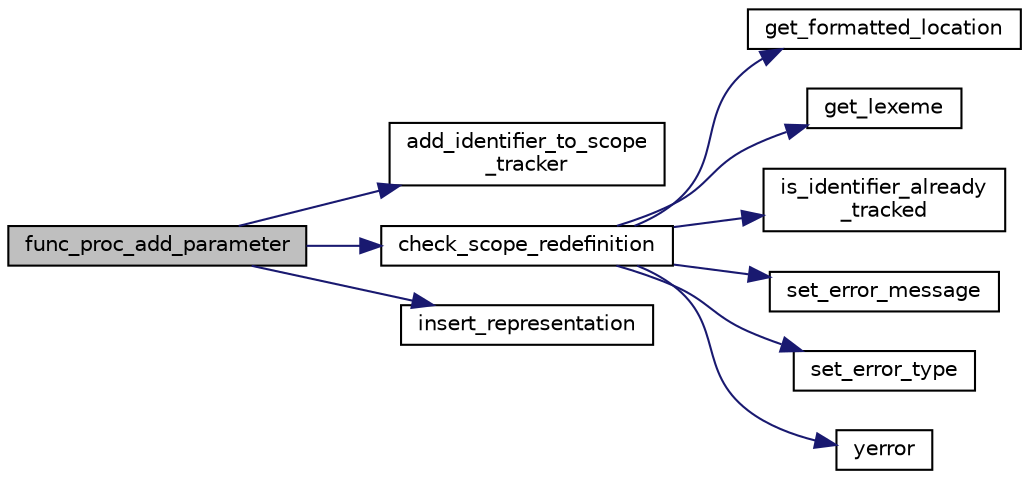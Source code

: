 digraph "func_proc_add_parameter"
{
 // LATEX_PDF_SIZE
  edge [fontname="Helvetica",fontsize="10",labelfontname="Helvetica",labelfontsize="10"];
  node [fontname="Helvetica",fontsize="10",shape=record];
  rankdir="LR";
  Node1 [label="func_proc_add_parameter",height=0.2,width=0.4,color="black", fillcolor="grey75", style="filled", fontcolor="black",tooltip="Adds a parameter to the current function or procedure context."];
  Node1 -> Node2 [color="midnightblue",fontsize="10",style="solid",fontname="Helvetica"];
  Node2 [label="add_identifier_to_scope\l_tracker",height=0.2,width=0.4,color="black", fillcolor="white", style="filled",URL="$dd/d4a/scope__tracker_8c.html#a0b1a199870543c55748b4cc89a4faabd",tooltip=" "];
  Node1 -> Node3 [color="midnightblue",fontsize="10",style="solid",fontname="Helvetica"];
  Node3 [label="check_scope_redefinition",height=0.2,width=0.4,color="black", fillcolor="white", style="filled",URL="$d6/da5/scope__validation_8c.html#a01d2012cbc4acbf0920f4060463c2c83",tooltip="Checks if a scope entity has been redefined."];
  Node3 -> Node4 [color="midnightblue",fontsize="10",style="solid",fontname="Helvetica"];
  Node4 [label="get_formatted_location",height=0.2,width=0.4,color="black", fillcolor="white", style="filled",URL="$d0/d15/errors_8c.html#a68d1ccae372534af850e06d48b45d638",tooltip="Returns a formatted string containing the current file, line, and column."];
  Node3 -> Node5 [color="midnightblue",fontsize="10",style="solid",fontname="Helvetica"];
  Node5 [label="get_lexeme",height=0.2,width=0.4,color="black", fillcolor="white", style="filled",URL="$d0/d92/lexeme__table_8c.html#ab176cfe8b410c1f87237ed115a0d8df4",tooltip="Retrieves the lexeme at the given index."];
  Node3 -> Node6 [color="midnightblue",fontsize="10",style="solid",fontname="Helvetica"];
  Node6 [label="is_identifier_already\l_tracked",height=0.2,width=0.4,color="black", fillcolor="white", style="filled",URL="$dd/d4a/scope__tracker_8c.html#ab2d26b3fe57f6f284f4c31afb66c6b60",tooltip=" "];
  Node3 -> Node7 [color="midnightblue",fontsize="10",style="solid",fontname="Helvetica"];
  Node7 [label="set_error_message",height=0.2,width=0.4,color="black", fillcolor="white", style="filled",URL="$d0/d15/errors_8c.html#a4eba1d90a88e13e4b1beada48a1c2b9d",tooltip="Sets the error message of the provided Error struct."];
  Node3 -> Node8 [color="midnightblue",fontsize="10",style="solid",fontname="Helvetica"];
  Node8 [label="set_error_type",height=0.2,width=0.4,color="black", fillcolor="white", style="filled",URL="$d0/d15/errors_8c.html#aff32bbfac01af1967382165ffc1d5607",tooltip="Sets the error type of the provided Error struct."];
  Node3 -> Node9 [color="midnightblue",fontsize="10",style="solid",fontname="Helvetica"];
  Node9 [label="yerror",height=0.2,width=0.4,color="black", fillcolor="white", style="filled",URL="$d0/d15/errors_8c.html#a362b4d026b806baabf4d0654eea096a8",tooltip="Prints a formatted error message based on the provided Error struct and exits the program."];
  Node1 -> Node10 [color="midnightblue",fontsize="10",style="solid",fontname="Helvetica"];
  Node10 [label="insert_representation",height=0.2,width=0.4,color="black", fillcolor="white", style="filled",URL="$dd/dfd/representation__table_8c.html#a2768241d745508ed9f9818dfbe366265",tooltip="Inserts a representation into the table."];
}
